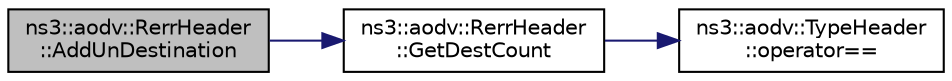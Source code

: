 digraph "ns3::aodv::RerrHeader::AddUnDestination"
{
  edge [fontname="Helvetica",fontsize="10",labelfontname="Helvetica",labelfontsize="10"];
  node [fontname="Helvetica",fontsize="10",shape=record];
  rankdir="LR";
  Node1 [label="ns3::aodv::RerrHeader\l::AddUnDestination",height=0.2,width=0.4,color="black", fillcolor="grey75", style="filled", fontcolor="black"];
  Node1 -> Node2 [color="midnightblue",fontsize="10",style="solid"];
  Node2 [label="ns3::aodv::RerrHeader\l::GetDestCount",height=0.2,width=0.4,color="black", fillcolor="white", style="filled",URL="$d2/df8/classns3_1_1aodv_1_1RerrHeader.html#aa1b0b05b9800bb6804a6f3610825ec7f",tooltip="Return number of unreachable destinations in RERR message. "];
  Node2 -> Node3 [color="midnightblue",fontsize="10",style="solid"];
  Node3 [label="ns3::aodv::TypeHeader\l::operator==",height=0.2,width=0.4,color="black", fillcolor="white", style="filled",URL="$d7/d53/classns3_1_1aodv_1_1TypeHeader.html#a25c9f3695e3ca3c8c8be1188fee35433"];
}
